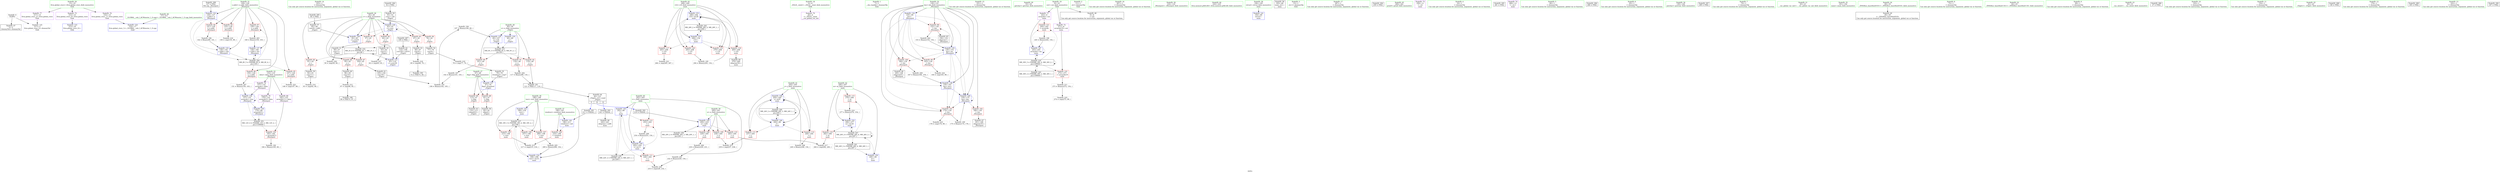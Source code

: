 digraph "SVFG" {
	label="SVFG";

	Node0x56057ab1d1d0 [shape=record,color=grey,label="{NodeID: 0\nNullPtr}"];
	Node0x56057ab1d1d0 -> Node0x56057ab39cc0[style=solid];
	Node0x56057ab1d1d0 -> Node0x56057ab3fdc0[style=solid];
	Node0x56057ab3a6a0 [shape=record,color=red,label="{NodeID: 97\n159\<--128\n\<--x.addr\n_Z6outputi\n}"];
	Node0x56057ab3a6a0 -> Node0x56057ab464d0[style=solid];
	Node0x56057ab38400 [shape=record,color=green,label="{NodeID: 14\n223\<--1\n\<--dummyObj\nCan only get source location for instruction, argument, global var or function.}"];
	Node0x56057ab3dda0 [shape=record,color=grey,label="{NodeID: 194\n107 = Binary(106, 60, )\n}"];
	Node0x56057ab3dda0 -> Node0x56057ab40200[style=solid];
	Node0x56057ab3a1e0 [shape=record,color=red,label="{NodeID: 111\n228\<--202\n\<--i\nmain\n}"];
	Node0x56057ab3a1e0 -> Node0x56057ab47e50[style=solid];
	Node0x56057ab38d20 [shape=record,color=green,label="{NodeID: 28\n49\<--50\nx\<--x_field_insensitive\n_Z3getv\n}"];
	Node0x56057ab38d20 -> Node0x56057ab3d0f0[style=solid];
	Node0x56057ab38d20 -> Node0x56057ab3d1c0[style=solid];
	Node0x56057ab38d20 -> Node0x56057ab3d290[style=solid];
	Node0x56057ab38d20 -> Node0x56057ab40130[style=solid];
	Node0x56057ab38d20 -> Node0x56057ab40200[style=solid];
	Node0x56057ab65dc0 [shape=record,color=black,label="{NodeID: 291\n211 = PHI(44, )\n}"];
	Node0x56057ab65dc0 -> Node0x56057ab40bc0[style=solid];
	Node0x56057ab46c50 [shape=record,color=grey,label="{NodeID: 208\n249 = Binary(248, 154, )\n}"];
	Node0x56057ab46c50 -> Node0x56057ab410a0[style=solid];
	Node0x56057ab3fdc0 [shape=record,color=blue, style = dotted,label="{NodeID: 125\n317\<--3\nllvm.global_ctors_2\<--dummyVal\nGlob }"];
	Node0x56057ab39880 [shape=record,color=green,label="{NodeID: 42\n206\<--207\nm\<--m_field_insensitive\nmain\n}"];
	Node0x56057ab39880 -> Node0x56057ab3f5f0[style=solid];
	Node0x56057ab39880 -> Node0x56057ab3f680[style=solid];
	Node0x56057ab39880 -> Node0x56057ab41240[style=solid];
	Node0x56057ab39880 -> Node0x56057ab413e0[style=solid];
	Node0x56057ab48150 [shape=record,color=grey,label="{NodeID: 222\n148 = cmp(147, 89, )\n}"];
	Node0x56057ab40950 [shape=record,color=blue,label="{NodeID: 139\n170\<--89\narrayidx5\<--\n_Z6outputi\n}"];
	Node0x56057ab40950 -> Node0x56057ab57010[style=dashed];
	Node0x56057ab3b4c0 [shape=record,color=black,label="{NodeID: 56\n82\<--81\ntobool\<--\n_Z3getv\n}"];
	Node0x56057ab414b0 [shape=record,color=blue,label="{NodeID: 153\n208\<--294\ni14\<--inc28\nmain\n}"];
	Node0x56057ab414b0 -> Node0x56057ab3f710[style=dashed];
	Node0x56057ab414b0 -> Node0x56057ab3f7e0[style=dashed];
	Node0x56057ab414b0 -> Node0x56057ab3f8b0[style=dashed];
	Node0x56057ab414b0 -> Node0x56057ab3f980[style=dashed];
	Node0x56057ab414b0 -> Node0x56057ab414b0[style=dashed];
	Node0x56057ab414b0 -> Node0x56057ab53f10[style=dashed];
	Node0x56057ab3c020 [shape=record,color=purple,label="{NodeID: 70\n26\<--4\n\<--_ZStL8__ioinit\n__cxx_global_var_init\n}"];
	Node0x56057ab3cc10 [shape=record,color=red,label="{NodeID: 84\n76\<--45\n\<--c\n_Z3getv\n}"];
	Node0x56057ab3cc10 -> Node0x56057ab3b320[style=solid];
	Node0x56057ab1dd10 [shape=record,color=green,label="{NodeID: 1\n7\<--1\n__dso_handle\<--dummyObj\nGlob }"];
	Node0x56057ab3a770 [shape=record,color=red,label="{NodeID: 98\n152\<--130\n\<--len\n_Z6outputi\n}"];
	Node0x56057ab3a770 -> Node0x56057ab3bc10[style=solid];
	Node0x56057ab3a770 -> Node0x56057ab46350[style=solid];
	Node0x56057ab38490 [shape=record,color=green,label="{NodeID: 15\n231\<--1\n\<--dummyObj\nCan only get source location for instruction, argument, global var or function.}"];
	Node0x56057ab3df20 [shape=record,color=grey,label="{NodeID: 195\n294 = Binary(293, 154, )\n}"];
	Node0x56057ab3df20 -> Node0x56057ab414b0[style=solid];
	Node0x56057ab3a2b0 [shape=record,color=red,label="{NodeID: 112\n253\<--202\n\<--i\nmain\n}"];
	Node0x56057ab3a2b0 -> Node0x56057ab46950[style=solid];
	Node0x56057ab38df0 [shape=record,color=green,label="{NodeID: 29\n53\<--54\ngetchar\<--getchar_field_insensitive\n}"];
	Node0x56057ab65fb0 [shape=record,color=black,label="{NodeID: 292\n219 = PHI(44, )\n}"];
	Node0x56057ab65fb0 -> Node0x56057ab40d60[style=solid];
	Node0x56057ab46dd0 [shape=record,color=grey,label="{NodeID: 209\n167 = Binary(166, 154, )\n}"];
	Node0x56057ab46dd0 -> Node0x56057ab40880[style=solid];
	Node0x56057ab3fec0 [shape=record,color=blue,label="{NodeID: 126\n45\<--55\nc\<--conv\n_Z3getv\n}"];
	Node0x56057ab3fec0 -> Node0x56057ab3c9a0[style=dashed];
	Node0x56057ab3fec0 -> Node0x56057ab3ca70[style=dashed];
	Node0x56057ab3fec0 -> Node0x56057ab3cb40[style=dashed];
	Node0x56057ab3fec0 -> Node0x56057ab3cc10[style=dashed];
	Node0x56057ab3fec0 -> Node0x56057ab3fec0[style=dashed];
	Node0x56057ab3fec0 -> Node0x56057ab40060[style=dashed];
	Node0x56057ab3fec0 -> Node0x56057ab50d10[style=dashed];
	Node0x56057ab39950 [shape=record,color=green,label="{NodeID: 43\n208\<--209\ni14\<--i14_field_insensitive\nmain\n}"];
	Node0x56057ab39950 -> Node0x56057ab3f710[style=solid];
	Node0x56057ab39950 -> Node0x56057ab3f7e0[style=solid];
	Node0x56057ab39950 -> Node0x56057ab3f8b0[style=solid];
	Node0x56057ab39950 -> Node0x56057ab3f980[style=solid];
	Node0x56057ab39950 -> Node0x56057ab41310[style=solid];
	Node0x56057ab39950 -> Node0x56057ab414b0[style=solid];
	Node0x56057ab482d0 [shape=record,color=grey,label="{NodeID: 223\n178 = cmp(174, 89, )\n}"];
	Node0x56057ab40a20 [shape=record,color=blue,label="{NodeID: 140\n130\<--175\nlen\<--dec\n_Z6outputi\n}"];
	Node0x56057ab40a20 -> Node0x56057ab3a9e0[style=dashed];
	Node0x56057ab40a20 -> Node0x56057ab3aab0[style=dashed];
	Node0x56057ab40a20 -> Node0x56057ab40a20[style=dashed];
	Node0x56057ab3b590 [shape=record,color=black,label="{NodeID: 57\n85\<--84\nconv9\<--call8\n_Z3getv\n}"];
	Node0x56057ab3b590 -> Node0x56057ab40060[style=solid];
	Node0x56057ab52610 [shape=record,color=black,label="{NodeID: 237\nMR_18V_3 = PHI(MR_18V_4, MR_18V_2, )\npts\{199 \}\n}"];
	Node0x56057ab52610 -> Node0x56057ab3ad20[style=dashed];
	Node0x56057ab52610 -> Node0x56057ab39dd0[style=dashed];
	Node0x56057ab52610 -> Node0x56057ab39ea0[style=dashed];
	Node0x56057ab52610 -> Node0x56057ab41580[style=dashed];
	Node0x56057ab41580 [shape=record,color=blue,label="{NodeID: 154\n198\<--299\ntest\<--inc31\nmain\n}"];
	Node0x56057ab41580 -> Node0x56057ab52610[style=dashed];
	Node0x56057ab3c0f0 [shape=record,color=purple,label="{NodeID: 71\n243\<--8\narrayidx\<--cnt\nmain\n}"];
	Node0x56057ab3c0f0 -> Node0x56057ab3fa50[style=solid];
	Node0x56057ab3c0f0 -> Node0x56057ab40fd0[style=solid];
	Node0x56057ab57010 [shape=record,color=black,label="{NodeID: 251\nMR_12V_4 = PHI(MR_12V_5, MR_12V_2, )\npts\{1330000 \}\n}"];
	Node0x56057ab57010 -> Node0x56057ab3ab80[style=dashed];
	Node0x56057ab3cce0 [shape=record,color=red,label="{NodeID: 85\n91\<--45\n\<--c\n_Z3getv\n}"];
	Node0x56057ab3cce0 -> Node0x56057ab3b730[style=solid];
	Node0x56057ab1d590 [shape=record,color=green,label="{NodeID: 2\n11\<--1\n.str\<--dummyObj\nGlob }"];
	Node0x56057ab3a840 [shape=record,color=red,label="{NodeID: 99\n163\<--130\n\<--len\n_Z6outputi\n}"];
	Node0x56057ab3a840 -> Node0x56057ab48450[style=solid];
	Node0x56057ab38520 [shape=record,color=green,label="{NodeID: 16\n267\<--1\n\<--dummyObj\nCan only get source location for instruction, argument, global var or function.}"];
	Node0x56057ab3e0a0 [shape=record,color=grey,label="{NodeID: 196\n142 = Binary(89, 141, )\n}"];
	Node0x56057ab3e0a0 -> Node0x56057ab40470[style=solid];
	Node0x56057ab3a380 [shape=record,color=red,label="{NodeID: 113\n237\<--204\n\<--j\nmain\n}"];
	Node0x56057ab3a380 -> Node0x56057ab476d0[style=solid];
	Node0x56057ab38ec0 [shape=record,color=green,label="{NodeID: 30\n124\<--125\n_Z6outputi\<--_Z6outputi_field_insensitive\n}"];
	Node0x56057ab660b0 [shape=record,color=black,label="{NodeID: 293\n241 = PHI(44, )\n}"];
	Node0x56057ab660b0 -> Node0x56057ab3be80[style=solid];
	Node0x56057ab46f50 [shape=record,color=grey,label="{NodeID: 210\n277 = Binary(276, 154, )\n}"];
	Node0x56057ab46f50 -> Node0x56057ab413e0[style=solid];
	Node0x56057ab3ff90 [shape=record,color=blue,label="{NodeID: 127\n47\<--79\nflag\<--frombool\n_Z3getv\n}"];
	Node0x56057ab3ff90 -> Node0x56057ab3cf50[style=dashed];
	Node0x56057ab3ff90 -> Node0x56057ab3d020[style=dashed];
	Node0x56057ab39a20 [shape=record,color=green,label="{NodeID: 44\n224\<--225\nllvm.memset.p0i8.i64\<--llvm.memset.p0i8.i64_field_insensitive\n}"];
	Node0x56057ab48450 [shape=record,color=grey,label="{NodeID: 224\n164 = cmp(163, 89, )\n}"];
	Node0x56057ab40af0 [shape=record,color=blue,label="{NodeID: 141\n194\<--89\nretval\<--\nmain\n}"];
	Node0x56057ab3b660 [shape=record,color=black,label="{NodeID: 58\n193\<--89\nmain_ret\<--\nmain\n}"];
	Node0x56057ab52b10 [shape=record,color=black,label="{NodeID: 238\nMR_20V_2 = PHI(MR_20V_3, MR_20V_1, )\npts\{201 \}\n}"];
	Node0x56057ab52b10 -> Node0x56057ab40d60[style=dashed];
	Node0x56057ab3c1c0 [shape=record,color=purple,label="{NodeID: 72\n271\<--8\narrayidx19\<--cnt\nmain\n}"];
	Node0x56057ab3c1c0 -> Node0x56057ab3fb20[style=solid];
	Node0x56057ab3cdb0 [shape=record,color=red,label="{NodeID: 86\n95\<--45\n\<--c\n_Z3getv\n}"];
	Node0x56057ab3cdb0 -> Node0x56057ab3b800[style=solid];
	Node0x56057ab31010 [shape=record,color=green,label="{NodeID: 3\n13\<--1\n.str.1\<--dummyObj\nGlob }"];
	Node0x56057ab3a910 [shape=record,color=red,label="{NodeID: 100\n166\<--130\n\<--len\n_Z6outputi\n}"];
	Node0x56057ab3a910 -> Node0x56057ab3bce0[style=solid];
	Node0x56057ab3a910 -> Node0x56057ab46dd0[style=solid];
	Node0x56057ab385b0 [shape=record,color=green,label="{NodeID: 17\n287\<--1\n\<--dummyObj\nCan only get source location for instruction, argument, global var or function.}"];
	Node0x56057ab3e220 [shape=record,color=grey,label="{NodeID: 197\n102 = Binary(101, 103, )\n}"];
	Node0x56057ab3e220 -> Node0x56057ab3dc20[style=solid];
	Node0x56057ab3a450 [shape=record,color=red,label="{NodeID: 114\n248\<--204\n\<--j\nmain\n}"];
	Node0x56057ab3a450 -> Node0x56057ab46c50[style=solid];
	Node0x56057ab38f90 [shape=record,color=green,label="{NodeID: 31\n128\<--129\nx.addr\<--x.addr_field_insensitive\n_Z6outputi\n}"];
	Node0x56057ab38f90 -> Node0x56057ab3d360[style=solid];
	Node0x56057ab38f90 -> Node0x56057ab3d430[style=solid];
	Node0x56057ab38f90 -> Node0x56057ab3d500[style=solid];
	Node0x56057ab38f90 -> Node0x56057ab3a5d0[style=solid];
	Node0x56057ab38f90 -> Node0x56057ab3a6a0[style=solid];
	Node0x56057ab38f90 -> Node0x56057ab403a0[style=solid];
	Node0x56057ab38f90 -> Node0x56057ab40470[style=solid];
	Node0x56057ab38f90 -> Node0x56057ab407b0[style=solid];
	Node0x56057ab661b0 [shape=record,color=black,label="{NodeID: 294\n259 = PHI()\n}"];
	Node0x56057ab470d0 [shape=record,color=grey,label="{NodeID: 211\n273 = Binary(272, 154, )\n}"];
	Node0x56057ab470d0 -> Node0x56057ab485d0[style=solid];
	Node0x56057ab40060 [shape=record,color=blue,label="{NodeID: 128\n45\<--85\nc\<--conv9\n_Z3getv\n}"];
	Node0x56057ab40060 -> Node0x56057ab50d10[style=dashed];
	Node0x56057ab39af0 [shape=record,color=green,label="{NodeID: 45\n260\<--261\nprintf\<--printf_field_insensitive\n}"];
	Node0x56057ab485d0 [shape=record,color=grey,label="{NodeID: 225\n274 = cmp(273, 89, )\n}"];
	Node0x56057ab40bc0 [shape=record,color=blue,label="{NodeID: 142\n196\<--211\ntotaltest\<--call\nmain\n}"];
	Node0x56057ab40bc0 -> Node0x56057ab3ac50[style=dashed];
	Node0x56057ab3b730 [shape=record,color=black,label="{NodeID: 59\n92\<--91\nconv11\<--\n_Z3getv\n}"];
	Node0x56057ab3b730 -> Node0x56057ab47550[style=solid];
	Node0x56057ab53010 [shape=record,color=black,label="{NodeID: 239\nMR_22V_2 = PHI(MR_22V_4, MR_22V_1, )\npts\{203 \}\n}"];
	Node0x56057ab53010 -> Node0x56057ab40e30[style=dashed];
	Node0x56057ab3c290 [shape=record,color=purple,label="{NodeID: 73\n258\<--11\n\<--.str\nmain\n}"];
	Node0x56057ab3ce80 [shape=record,color=red,label="{NodeID: 87\n104\<--45\n\<--c\n_Z3getv\n}"];
	Node0x56057ab3ce80 -> Node0x56057ab3b8d0[style=solid];
	Node0x56057ab31e50 [shape=record,color=green,label="{NodeID: 4\n16\<--1\n\<--dummyObj\nCan only get source location for instruction, argument, global var or function.}"];
	Node0x56057ab3a9e0 [shape=record,color=red,label="{NodeID: 101\n174\<--130\n\<--len\n_Z6outputi\n}"];
	Node0x56057ab3a9e0 -> Node0x56057ab3e520[style=solid];
	Node0x56057ab3a9e0 -> Node0x56057ab482d0[style=solid];
	Node0x56057ab38640 [shape=record,color=green,label="{NodeID: 18\n4\<--6\n_ZStL8__ioinit\<--_ZStL8__ioinit_field_insensitive\nGlob }"];
	Node0x56057ab38640 -> Node0x56057ab3c020[style=solid];
	Node0x56057ab3e3a0 [shape=record,color=grey,label="{NodeID: 198\n245 = Binary(244, 154, )\n}"];
	Node0x56057ab3e3a0 -> Node0x56057ab40fd0[style=solid];
	Node0x56057ab3f5f0 [shape=record,color=red,label="{NodeID: 115\n276\<--206\n\<--m\nmain\n}"];
	Node0x56057ab3f5f0 -> Node0x56057ab46f50[style=solid];
	Node0x56057ab39060 [shape=record,color=green,label="{NodeID: 32\n130\<--131\nlen\<--len_field_insensitive\n_Z6outputi\n}"];
	Node0x56057ab39060 -> Node0x56057ab3a770[style=solid];
	Node0x56057ab39060 -> Node0x56057ab3a840[style=solid];
	Node0x56057ab39060 -> Node0x56057ab3a910[style=solid];
	Node0x56057ab39060 -> Node0x56057ab3a9e0[style=solid];
	Node0x56057ab39060 -> Node0x56057ab3aab0[style=solid];
	Node0x56057ab39060 -> Node0x56057ab40540[style=solid];
	Node0x56057ab39060 -> Node0x56057ab40610[style=solid];
	Node0x56057ab39060 -> Node0x56057ab40880[style=solid];
	Node0x56057ab39060 -> Node0x56057ab40a20[style=solid];
	Node0x56057ab66280 [shape=record,color=black,label="{NodeID: 295\n281 = PHI()\n}"];
	Node0x56057ab47250 [shape=record,color=grey,label="{NodeID: 212\n97 = cmp(96, 65, )\n}"];
	Node0x56057ab47250 -> Node0x56057ab43370[style=solid];
	Node0x56057ab40130 [shape=record,color=blue,label="{NodeID: 129\n49\<--89\nx\<--\n_Z3getv\n}"];
	Node0x56057ab40130 -> Node0x56057ab50810[style=dashed];
	Node0x56057ab39bc0 [shape=record,color=green,label="{NodeID: 46\n17\<--311\n_GLOBAL__sub_I_ACMonster_1_0.cpp\<--_GLOBAL__sub_I_ACMonster_1_0.cpp_field_insensitive\n}"];
	Node0x56057ab39bc0 -> Node0x56057ab3fcc0[style=solid];
	Node0x56057ab48750 [shape=record,color=grey,label="{NodeID: 226\n59 = cmp(58, 60, )\n}"];
	Node0x56057ab40c90 [shape=record,color=blue,label="{NodeID: 143\n198\<--154\ntest\<--\nmain\n}"];
	Node0x56057ab40c90 -> Node0x56057ab52610[style=dashed];
	Node0x56057ab3b800 [shape=record,color=black,label="{NodeID: 60\n96\<--95\nconv14\<--\n_Z3getv\n}"];
	Node0x56057ab3b800 -> Node0x56057ab47250[style=solid];
	Node0x56057ab53510 [shape=record,color=black,label="{NodeID: 240\nMR_24V_2 = PHI(MR_24V_3, MR_24V_1, )\npts\{205 \}\n}"];
	Node0x56057ab53510 -> Node0x56057ab40f00[style=dashed];
	Node0x56057ab53510 -> Node0x56057ab53510[style=dashed];
	Node0x56057ab3c360 [shape=record,color=purple,label="{NodeID: 74\n280\<--13\n\<--.str.1\nmain\n}"];
	Node0x56057ab3cf50 [shape=record,color=red,label="{NodeID: 88\n81\<--47\n\<--flag\n_Z3getv\n}"];
	Node0x56057ab3cf50 -> Node0x56057ab3b4c0[style=solid];
	Node0x56057ab31ee0 [shape=record,color=green,label="{NodeID: 5\n60\<--1\n\<--dummyObj\nCan only get source location for instruction, argument, global var or function.}"];
	Node0x56057ab3aab0 [shape=record,color=red,label="{NodeID: 102\n180\<--130\n\<--len\n_Z6outputi\n}"];
	Node0x56057ab3aab0 -> Node0x56057ab3bdb0[style=solid];
	Node0x56057ab386d0 [shape=record,color=green,label="{NodeID: 19\n8\<--10\ncnt\<--cnt_field_insensitive\nGlob }"];
	Node0x56057ab386d0 -> Node0x56057ab3ade0[style=solid];
	Node0x56057ab386d0 -> Node0x56057ab3c0f0[style=solid];
	Node0x56057ab386d0 -> Node0x56057ab3c1c0[style=solid];
	Node0x56057ab3e520 [shape=record,color=grey,label="{NodeID: 199\n175 = Binary(174, 176, )\n}"];
	Node0x56057ab3e520 -> Node0x56057ab40a20[style=solid];
	Node0x56057ab3f680 [shape=record,color=red,label="{NodeID: 116\n282\<--206\n\<--m\nmain\n}"];
	Node0x56057ab3f680 -> Node0x56057ab479d0[style=solid];
	Node0x56057ab39130 [shape=record,color=green,label="{NodeID: 33\n132\<--133\ndata\<--data_field_insensitive\n_Z6outputi\n}"];
	Node0x56057ab39130 -> Node0x56057ab3c730[style=solid];
	Node0x56057ab39130 -> Node0x56057ab3c800[style=solid];
	Node0x56057ab39130 -> Node0x56057ab3c8d0[style=solid];
	Node0x56057ab66350 [shape=record,color=black,label="{NodeID: 296\n286 = PHI()\n}"];
	Node0x56057ab473d0 [shape=record,color=grey,label="{NodeID: 213\n217 = cmp(215, 216, )\n}"];
	Node0x56057ab40200 [shape=record,color=blue,label="{NodeID: 130\n49\<--107\nx\<--sub\n_Z3getv\n}"];
	Node0x56057ab40200 -> Node0x56057ab50810[style=dashed];
	Node0x56057ab39cc0 [shape=record,color=black,label="{NodeID: 47\n2\<--3\ndummyVal\<--dummyVal\n}"];
	Node0x56057ab488d0 [shape=record,color=grey,label="{NodeID: 227\n64 = cmp(63, 65, )\n}"];
	Node0x56057ab40d60 [shape=record,color=blue,label="{NodeID: 144\n200\<--219\nn\<--call1\nmain\n}"];
	Node0x56057ab40d60 -> Node0x56057ab39f70[style=dashed];
	Node0x56057ab40d60 -> Node0x56057ab3a040[style=dashed];
	Node0x56057ab40d60 -> Node0x56057ab3a110[style=dashed];
	Node0x56057ab40d60 -> Node0x56057ab52b10[style=dashed];
	Node0x56057ab3b8d0 [shape=record,color=black,label="{NodeID: 61\n105\<--104\nconv18\<--\n_Z3getv\n}"];
	Node0x56057ab3b8d0 -> Node0x56057ab3dc20[style=solid];
	Node0x56057ab53a10 [shape=record,color=black,label="{NodeID: 241\nMR_26V_2 = PHI(MR_26V_4, MR_26V_1, )\npts\{207 \}\n}"];
	Node0x56057ab53a10 -> Node0x56057ab41240[style=dashed];
	Node0x56057ab3c430 [shape=record,color=purple,label="{NodeID: 75\n315\<--15\nllvm.global_ctors_0\<--llvm.global_ctors\nGlob }"];
	Node0x56057ab3c430 -> Node0x56057ab3fbf0[style=solid];
	Node0x56057ab3d020 [shape=record,color=red,label="{NodeID: 89\n113\<--47\n\<--flag\n_Z3getv\n}"];
	Node0x56057ab3d020 -> Node0x56057ab3ba70[style=solid];
	Node0x56057ab31f70 [shape=record,color=green,label="{NodeID: 6\n65\<--1\n\<--dummyObj\nCan only get source location for instruction, argument, global var or function.}"];
	Node0x56057ab3ab80 [shape=record,color=red,label="{NodeID: 103\n183\<--182\n\<--arrayidx11\n_Z6outputi\n}"];
	Node0x56057ab3ab80 -> Node0x56057ab3daa0[style=solid];
	Node0x56057ab38760 [shape=record,color=green,label="{NodeID: 20\n15\<--19\nllvm.global_ctors\<--llvm.global_ctors_field_insensitive\nGlob }"];
	Node0x56057ab38760 -> Node0x56057ab3c430[style=solid];
	Node0x56057ab38760 -> Node0x56057ab3c530[style=solid];
	Node0x56057ab38760 -> Node0x56057ab3c630[style=solid];
	Node0x56057ab46050 [shape=record,color=grey,label="{NodeID: 200\n230 = Binary(229, 231, )\n}"];
	Node0x56057ab46050 -> Node0x56057ab461d0[style=solid];
	Node0x56057ab3f710 [shape=record,color=red,label="{NodeID: 117\n265\<--208\n\<--i14\nmain\n}"];
	Node0x56057ab3f710 -> Node0x56057ab47fd0[style=solid];
	Node0x56057ab39200 [shape=record,color=green,label="{NodeID: 34\n139\<--140\nputchar\<--putchar_field_insensitive\n}"];
	Node0x56057ab66420 [shape=record,color=black,label="{NodeID: 297\n289 = PHI()\n}"];
	Node0x56057ab47550 [shape=record,color=grey,label="{NodeID: 214\n93 = cmp(92, 60, )\n}"];
	Node0x56057ab402d0 [shape=record,color=blue,label="{NodeID: 131\n45\<--110\nc\<--conv20\n_Z3getv\n}"];
	Node0x56057ab402d0 -> Node0x56057ab50d10[style=dashed];
	Node0x56057ab3ade0 [shape=record,color=black,label="{NodeID: 48\n9\<--8\n\<--cnt\nCan only get source location for instruction, argument, global var or function.}"];
	Node0x56057ab40e30 [shape=record,color=blue,label="{NodeID: 145\n202\<--89\ni\<--\nmain\n}"];
	Node0x56057ab40e30 -> Node0x56057ab3a1e0[style=dashed];
	Node0x56057ab40e30 -> Node0x56057ab3a2b0[style=dashed];
	Node0x56057ab40e30 -> Node0x56057ab41170[style=dashed];
	Node0x56057ab40e30 -> Node0x56057ab53010[style=dashed];
	Node0x56057ab3b9a0 [shape=record,color=black,label="{NodeID: 62\n110\<--109\nconv20\<--call19\n_Z3getv\n}"];
	Node0x56057ab3b9a0 -> Node0x56057ab402d0[style=solid];
	Node0x56057ab53f10 [shape=record,color=black,label="{NodeID: 242\nMR_28V_2 = PHI(MR_28V_4, MR_28V_1, )\npts\{209 \}\n}"];
	Node0x56057ab53f10 -> Node0x56057ab41310[style=dashed];
	Node0x56057ab3c530 [shape=record,color=purple,label="{NodeID: 76\n316\<--15\nllvm.global_ctors_1\<--llvm.global_ctors\nGlob }"];
	Node0x56057ab3c530 -> Node0x56057ab3fcc0[style=solid];
	Node0x56057ab3d0f0 [shape=record,color=red,label="{NodeID: 90\n101\<--49\n\<--x\n_Z3getv\n}"];
	Node0x56057ab3d0f0 -> Node0x56057ab3e220[style=solid];
	Node0x56057ab32000 [shape=record,color=green,label="{NodeID: 7\n70\<--1\n\<--dummyObj\nCan only get source location for instruction, argument, global var or function.}"];
	Node0x56057ab3ac50 [shape=record,color=red,label="{NodeID: 104\n216\<--196\n\<--totaltest\nmain\n}"];
	Node0x56057ab3ac50 -> Node0x56057ab473d0[style=solid];
	Node0x56057ab387f0 [shape=record,color=green,label="{NodeID: 21\n20\<--21\n__cxx_global_var_init\<--__cxx_global_var_init_field_insensitive\n}"];
	Node0x56057ab65000 [shape=record,color=black,label="{NodeID: 284\n52 = PHI()\n}"];
	Node0x56057ab65000 -> Node0x56057ab3afe0[style=solid];
	Node0x56057ab461d0 [shape=record,color=grey,label="{NodeID: 201\n232 = Binary(230, 154, )\n}"];
	Node0x56057ab461d0 -> Node0x56057ab47e50[style=solid];
	Node0x56057ab3f7e0 [shape=record,color=red,label="{NodeID: 118\n269\<--208\n\<--i14\nmain\n}"];
	Node0x56057ab3f7e0 -> Node0x56057ab3bf50[style=solid];
	Node0x56057ab392d0 [shape=record,color=green,label="{NodeID: 35\n191\<--192\nmain\<--main_field_insensitive\n}"];
	Node0x56057ab664f0 [shape=record,color=black,label="{NodeID: 298\n127 = PHI()\n0th arg _Z6outputi }"];
	Node0x56057ab664f0 -> Node0x56057ab403a0[style=solid];
	Node0x56057ab476d0 [shape=record,color=grey,label="{NodeID: 215\n239 = cmp(237, 238, )\n}"];
	Node0x56057ab403a0 [shape=record,color=blue,label="{NodeID: 132\n128\<--127\nx.addr\<--x\n_Z6outputi\n}"];
	Node0x56057ab403a0 -> Node0x56057ab3d360[style=dashed];
	Node0x56057ab403a0 -> Node0x56057ab3d430[style=dashed];
	Node0x56057ab403a0 -> Node0x56057ab40470[style=dashed];
	Node0x56057ab403a0 -> Node0x56057ab54910[style=dashed];
	Node0x56057ab3aee0 [shape=record,color=black,label="{NodeID: 49\n28\<--29\n\<--_ZNSt8ios_base4InitD1Ev\nCan only get source location for instruction, argument, global var or function.}"];
	Node0x56057ab40f00 [shape=record,color=blue,label="{NodeID: 146\n204\<--89\nj\<--\nmain\n}"];
	Node0x56057ab40f00 -> Node0x56057ab3a380[style=dashed];
	Node0x56057ab40f00 -> Node0x56057ab3a450[style=dashed];
	Node0x56057ab40f00 -> Node0x56057ab40f00[style=dashed];
	Node0x56057ab40f00 -> Node0x56057ab410a0[style=dashed];
	Node0x56057ab40f00 -> Node0x56057ab53510[style=dashed];
	Node0x56057ab3ba70 [shape=record,color=black,label="{NodeID: 63\n114\<--113\ntobool22\<--\n_Z3getv\n}"];
	Node0x56057ab54410 [shape=record,color=black,label="{NodeID: 243\nMR_30V_2 = PHI(MR_30V_3, MR_30V_1, )\npts\{100000 \}\n}"];
	Node0x56057ab54410 -> Node0x56057ab51c10[style=dashed];
	Node0x56057ab3c630 [shape=record,color=purple,label="{NodeID: 77\n317\<--15\nllvm.global_ctors_2\<--llvm.global_ctors\nGlob }"];
	Node0x56057ab3c630 -> Node0x56057ab3fdc0[style=solid];
	Node0x56057ab3d1c0 [shape=record,color=red,label="{NodeID: 91\n116\<--49\n\<--x\n_Z3getv\n}"];
	Node0x56057ab3d1c0 -> Node0x56057ab46650[style=solid];
	Node0x56057ab380a0 [shape=record,color=green,label="{NodeID: 8\n73\<--1\n\<--dummyObj\nCan only get source location for instruction, argument, global var or function.}"];
	Node0x56057ab3ad20 [shape=record,color=red,label="{NodeID: 105\n215\<--198\n\<--test\nmain\n}"];
	Node0x56057ab3ad20 -> Node0x56057ab473d0[style=solid];
	Node0x56057ab38880 [shape=record,color=green,label="{NodeID: 22\n24\<--25\n_ZNSt8ios_base4InitC1Ev\<--_ZNSt8ios_base4InitC1Ev_field_insensitive\n}"];
	Node0x56057ab65820 [shape=record,color=black,label="{NodeID: 285\n84 = PHI()\n}"];
	Node0x56057ab65820 -> Node0x56057ab3b590[style=solid];
	Node0x56057ab46350 [shape=record,color=grey,label="{NodeID: 202\n153 = Binary(152, 154, )\n}"];
	Node0x56057ab46350 -> Node0x56057ab40610[style=solid];
	Node0x56057ab3f8b0 [shape=record,color=red,label="{NodeID: 119\n279\<--208\n\<--i14\nmain\n}"];
	Node0x56057ab393a0 [shape=record,color=green,label="{NodeID: 36\n194\<--195\nretval\<--retval_field_insensitive\nmain\n}"];
	Node0x56057ab393a0 -> Node0x56057ab40af0[style=solid];
	Node0x56057ab47850 [shape=record,color=grey,label="{NodeID: 216\n136 = cmp(135, 89, )\n}"];
	Node0x56057ab40470 [shape=record,color=blue,label="{NodeID: 133\n128\<--142\nx.addr\<--sub\n_Z6outputi\n}"];
	Node0x56057ab40470 -> Node0x56057ab54910[style=dashed];
	Node0x56057ab3afe0 [shape=record,color=black,label="{NodeID: 50\n55\<--52\nconv\<--call\n_Z3getv\n}"];
	Node0x56057ab3afe0 -> Node0x56057ab3fec0[style=solid];
	Node0x56057ab40fd0 [shape=record,color=blue,label="{NodeID: 147\n243\<--245\narrayidx\<--inc\nmain\n}"];
	Node0x56057ab40fd0 -> Node0x56057ab3fa50[style=dashed];
	Node0x56057ab40fd0 -> Node0x56057ab40fd0[style=dashed];
	Node0x56057ab40fd0 -> Node0x56057ab51c10[style=dashed];
	Node0x56057ab3bb40 [shape=record,color=black,label="{NodeID: 64\n44\<--121\n_Z3getv_ret\<--cond\n_Z3getv\n|{<s0>9|<s1>10|<s2>12}}"];
	Node0x56057ab3bb40:s0 -> Node0x56057ab65dc0[style=solid,color=blue];
	Node0x56057ab3bb40:s1 -> Node0x56057ab65fb0[style=solid,color=blue];
	Node0x56057ab3bb40:s2 -> Node0x56057ab660b0[style=solid,color=blue];
	Node0x56057ab54910 [shape=record,color=black,label="{NodeID: 244\nMR_8V_5 = PHI(MR_8V_6, MR_8V_4, )\npts\{129 \}\n}"];
	Node0x56057ab54910 -> Node0x56057ab3d500[style=dashed];
	Node0x56057ab54910 -> Node0x56057ab3a5d0[style=dashed];
	Node0x56057ab54910 -> Node0x56057ab3a6a0[style=dashed];
	Node0x56057ab54910 -> Node0x56057ab407b0[style=dashed];
	Node0x56057ab3c730 [shape=record,color=purple,label="{NodeID: 78\n157\<--132\narrayidx\<--data\n_Z6outputi\n}"];
	Node0x56057ab3c730 -> Node0x56057ab406e0[style=solid];
	Node0x56057ab3d290 [shape=record,color=red,label="{NodeID: 92\n119\<--49\n\<--x\n_Z3getv\n}"];
	Node0x56057ab3d290 -> Node0x56057ab43eb0[style=solid];
	Node0x56057ab38130 [shape=record,color=green,label="{NodeID: 9\n89\<--1\n\<--dummyObj\nCan only get source location for instruction, argument, global var or function.}"];
	Node0x56057ab43370 [shape=record,color=black,label="{NodeID: 189\n99 = PHI(73, 97, )\n}"];
	Node0x56057ab39dd0 [shape=record,color=red,label="{NodeID: 106\n257\<--198\n\<--test\nmain\n}"];
	Node0x56057ab38910 [shape=record,color=green,label="{NodeID: 23\n30\<--31\n__cxa_atexit\<--__cxa_atexit_field_insensitive\n}"];
	Node0x56057ab65920 [shape=record,color=black,label="{NodeID: 286\n27 = PHI()\n}"];
	Node0x56057ab464d0 [shape=record,color=grey,label="{NodeID: 203\n160 = Binary(159, 103, )\n}"];
	Node0x56057ab464d0 -> Node0x56057ab407b0[style=solid];
	Node0x56057ab3f980 [shape=record,color=red,label="{NodeID: 120\n293\<--208\n\<--i14\nmain\n}"];
	Node0x56057ab3f980 -> Node0x56057ab3df20[style=solid];
	Node0x56057ab39470 [shape=record,color=green,label="{NodeID: 37\n196\<--197\ntotaltest\<--totaltest_field_insensitive\nmain\n}"];
	Node0x56057ab39470 -> Node0x56057ab3ac50[style=solid];
	Node0x56057ab39470 -> Node0x56057ab40bc0[style=solid];
	Node0x56057ab479d0 [shape=record,color=grey,label="{NodeID: 217\n284 = cmp(282, 283, )\n}"];
	Node0x56057ab40540 [shape=record,color=blue,label="{NodeID: 134\n130\<--89\nlen\<--\n_Z6outputi\n}"];
	Node0x56057ab40540 -> Node0x56057ab3a770[style=dashed];
	Node0x56057ab40540 -> Node0x56057ab3a840[style=dashed];
	Node0x56057ab40540 -> Node0x56057ab3a910[style=dashed];
	Node0x56057ab40540 -> Node0x56057ab3a9e0[style=dashed];
	Node0x56057ab40540 -> Node0x56057ab40610[style=dashed];
	Node0x56057ab40540 -> Node0x56057ab40880[style=dashed];
	Node0x56057ab40540 -> Node0x56057ab40a20[style=dashed];
	Node0x56057ab3b0b0 [shape=record,color=black,label="{NodeID: 51\n58\<--57\nconv1\<--\n_Z3getv\n}"];
	Node0x56057ab3b0b0 -> Node0x56057ab48750[style=solid];
	Node0x56057ab50810 [shape=record,color=black,label="{NodeID: 231\nMR_6V_3 = PHI(MR_6V_4, MR_6V_2, )\npts\{50 \}\n}"];
	Node0x56057ab50810 -> Node0x56057ab3d0f0[style=dashed];
	Node0x56057ab50810 -> Node0x56057ab3d1c0[style=dashed];
	Node0x56057ab50810 -> Node0x56057ab3d290[style=dashed];
	Node0x56057ab50810 -> Node0x56057ab40200[style=dashed];
	Node0x56057ab410a0 [shape=record,color=blue,label="{NodeID: 148\n204\<--249\nj\<--inc9\nmain\n}"];
	Node0x56057ab410a0 -> Node0x56057ab3a380[style=dashed];
	Node0x56057ab410a0 -> Node0x56057ab3a450[style=dashed];
	Node0x56057ab410a0 -> Node0x56057ab40f00[style=dashed];
	Node0x56057ab410a0 -> Node0x56057ab410a0[style=dashed];
	Node0x56057ab410a0 -> Node0x56057ab53510[style=dashed];
	Node0x56057ab3bc10 [shape=record,color=black,label="{NodeID: 65\n156\<--152\nidxprom\<--\n_Z6outputi\n}"];
	Node0x56057ab3c800 [shape=record,color=purple,label="{NodeID: 79\n170\<--132\narrayidx5\<--data\n_Z6outputi\n}"];
	Node0x56057ab3c800 -> Node0x56057ab40950[style=solid];
	Node0x56057ab3d360 [shape=record,color=red,label="{NodeID: 93\n135\<--128\n\<--x.addr\n_Z6outputi\n}"];
	Node0x56057ab3d360 -> Node0x56057ab47850[style=solid];
	Node0x56057ab381c0 [shape=record,color=green,label="{NodeID: 10\n103\<--1\n\<--dummyObj\nCan only get source location for instruction, argument, global var or function.}"];
	Node0x56057ab43910 [shape=record,color=black,label="{NodeID: 190\n72 = PHI(73, 69, )\n}"];
	Node0x56057ab39ea0 [shape=record,color=red,label="{NodeID: 107\n298\<--198\n\<--test\nmain\n}"];
	Node0x56057ab39ea0 -> Node0x56057ab467d0[style=solid];
	Node0x56057ab389e0 [shape=record,color=green,label="{NodeID: 24\n29\<--35\n_ZNSt8ios_base4InitD1Ev\<--_ZNSt8ios_base4InitD1Ev_field_insensitive\n}"];
	Node0x56057ab389e0 -> Node0x56057ab3aee0[style=solid];
	Node0x56057ab659f0 [shape=record,color=black,label="{NodeID: 287\n109 = PHI()\n}"];
	Node0x56057ab659f0 -> Node0x56057ab3b9a0[style=solid];
	Node0x56057ab46650 [shape=record,color=grey,label="{NodeID: 204\n117 = Binary(89, 116, )\n}"];
	Node0x56057ab46650 -> Node0x56057ab43eb0[style=solid];
	Node0x56057ab3fa50 [shape=record,color=red,label="{NodeID: 121\n244\<--243\n\<--arrayidx\nmain\n}"];
	Node0x56057ab3fa50 -> Node0x56057ab3e3a0[style=solid];
	Node0x56057ab39540 [shape=record,color=green,label="{NodeID: 38\n198\<--199\ntest\<--test_field_insensitive\nmain\n}"];
	Node0x56057ab39540 -> Node0x56057ab3ad20[style=solid];
	Node0x56057ab39540 -> Node0x56057ab39dd0[style=solid];
	Node0x56057ab39540 -> Node0x56057ab39ea0[style=solid];
	Node0x56057ab39540 -> Node0x56057ab40c90[style=solid];
	Node0x56057ab39540 -> Node0x56057ab41580[style=solid];
	Node0x56057ab47b50 [shape=record,color=grey,label="{NodeID: 218\n69 = cmp(68, 70, )\n}"];
	Node0x56057ab47b50 -> Node0x56057ab43910[style=solid];
	Node0x56057ab40610 [shape=record,color=blue,label="{NodeID: 135\n130\<--153\nlen\<--inc\n_Z6outputi\n}"];
	Node0x56057ab40610 -> Node0x56057ab3a770[style=dashed];
	Node0x56057ab40610 -> Node0x56057ab3a840[style=dashed];
	Node0x56057ab40610 -> Node0x56057ab3a910[style=dashed];
	Node0x56057ab40610 -> Node0x56057ab3a9e0[style=dashed];
	Node0x56057ab40610 -> Node0x56057ab40610[style=dashed];
	Node0x56057ab40610 -> Node0x56057ab40880[style=dashed];
	Node0x56057ab40610 -> Node0x56057ab40a20[style=dashed];
	Node0x56057ab3b180 [shape=record,color=black,label="{NodeID: 52\n63\<--62\nconv2\<--\n_Z3getv\n}"];
	Node0x56057ab3b180 -> Node0x56057ab488d0[style=solid];
	Node0x56057ab50d10 [shape=record,color=black,label="{NodeID: 232\nMR_2V_6 = PHI(MR_2V_7, MR_2V_5, )\npts\{46 \}\n}"];
	Node0x56057ab50d10 -> Node0x56057ab3cce0[style=dashed];
	Node0x56057ab50d10 -> Node0x56057ab3cdb0[style=dashed];
	Node0x56057ab50d10 -> Node0x56057ab3ce80[style=dashed];
	Node0x56057ab50d10 -> Node0x56057ab402d0[style=dashed];
	Node0x56057ab41170 [shape=record,color=blue,label="{NodeID: 149\n202\<--254\ni\<--inc11\nmain\n}"];
	Node0x56057ab41170 -> Node0x56057ab3a1e0[style=dashed];
	Node0x56057ab41170 -> Node0x56057ab3a2b0[style=dashed];
	Node0x56057ab41170 -> Node0x56057ab41170[style=dashed];
	Node0x56057ab41170 -> Node0x56057ab53010[style=dashed];
	Node0x56057ab3bce0 [shape=record,color=black,label="{NodeID: 66\n169\<--166\nidxprom4\<--\n_Z6outputi\n}"];
	Node0x56057ab3c8d0 [shape=record,color=purple,label="{NodeID: 80\n182\<--132\narrayidx11\<--data\n_Z6outputi\n}"];
	Node0x56057ab3c8d0 -> Node0x56057ab3ab80[style=solid];
	Node0x56057ab3d430 [shape=record,color=red,label="{NodeID: 94\n141\<--128\n\<--x.addr\n_Z6outputi\n}"];
	Node0x56057ab3d430 -> Node0x56057ab3e0a0[style=solid];
	Node0x56057ab38250 [shape=record,color=green,label="{NodeID: 11\n154\<--1\n\<--dummyObj\nCan only get source location for instruction, argument, global var or function.}"];
	Node0x56057ab43eb0 [shape=record,color=black,label="{NodeID: 191\n121 = PHI(117, 119, )\n}"];
	Node0x56057ab43eb0 -> Node0x56057ab3bb40[style=solid];
	Node0x56057ab39f70 [shape=record,color=red,label="{NodeID: 108\n229\<--200\n\<--n\nmain\n}"];
	Node0x56057ab39f70 -> Node0x56057ab46050[style=solid];
	Node0x56057ab38ab0 [shape=record,color=green,label="{NodeID: 25\n42\<--43\n_Z3getv\<--_Z3getv_field_insensitive\n}"];
	Node0x56057ab65b20 [shape=record,color=black,label="{NodeID: 288\n138 = PHI()\n}"];
	Node0x56057ab467d0 [shape=record,color=grey,label="{NodeID: 205\n299 = Binary(298, 154, )\n}"];
	Node0x56057ab467d0 -> Node0x56057ab41580[style=solid];
	Node0x56057ab3fb20 [shape=record,color=red,label="{NodeID: 122\n272\<--271\n\<--arrayidx19\nmain\n}"];
	Node0x56057ab3fb20 -> Node0x56057ab470d0[style=solid];
	Node0x56057ab39610 [shape=record,color=green,label="{NodeID: 39\n200\<--201\nn\<--n_field_insensitive\nmain\n}"];
	Node0x56057ab39610 -> Node0x56057ab39f70[style=solid];
	Node0x56057ab39610 -> Node0x56057ab3a040[style=solid];
	Node0x56057ab39610 -> Node0x56057ab3a110[style=solid];
	Node0x56057ab39610 -> Node0x56057ab40d60[style=solid];
	Node0x56057ab47cd0 [shape=record,color=grey,label="{NodeID: 219\n78 = cmp(77, 70, )\n}"];
	Node0x56057ab47cd0 -> Node0x56057ab3b3f0[style=solid];
	Node0x56057ab406e0 [shape=record,color=blue,label="{NodeID: 136\n157\<--151\narrayidx\<--rem\n_Z6outputi\n}"];
	Node0x56057ab406e0 -> Node0x56057ab406e0[style=dashed];
	Node0x56057ab406e0 -> Node0x56057ab40950[style=dashed];
	Node0x56057ab406e0 -> Node0x56057ab57010[style=dashed];
	Node0x56057ab3b250 [shape=record,color=black,label="{NodeID: 53\n68\<--67\nconv4\<--\n_Z3getv\n}"];
	Node0x56057ab3b250 -> Node0x56057ab47b50[style=solid];
	Node0x56057ab41240 [shape=record,color=blue,label="{NodeID: 150\n206\<--89\nm\<--\nmain\n}"];
	Node0x56057ab41240 -> Node0x56057ab56020[style=dashed];
	Node0x56057ab3bdb0 [shape=record,color=black,label="{NodeID: 67\n181\<--180\nidxprom10\<--\n_Z6outputi\n}"];
	Node0x56057ab56020 [shape=record,color=black,label="{NodeID: 247\nMR_26V_4 = PHI(MR_26V_6, MR_26V_3, )\npts\{207 \}\n}"];
	Node0x56057ab56020 -> Node0x56057ab3f5f0[style=dashed];
	Node0x56057ab56020 -> Node0x56057ab413e0[style=dashed];
	Node0x56057ab56020 -> Node0x56057ab53a10[style=dashed];
	Node0x56057ab56020 -> Node0x56057ab56020[style=dashed];
	Node0x56057ab3c9a0 [shape=record,color=red,label="{NodeID: 81\n57\<--45\n\<--c\n_Z3getv\n}"];
	Node0x56057ab3c9a0 -> Node0x56057ab3b0b0[style=solid];
	Node0x56057ab3d500 [shape=record,color=red,label="{NodeID: 95\n147\<--128\n\<--x.addr\n_Z6outputi\n}"];
	Node0x56057ab3d500 -> Node0x56057ab48150[style=solid];
	Node0x56057ab382e0 [shape=record,color=green,label="{NodeID: 12\n176\<--1\n\<--dummyObj\nCan only get source location for instruction, argument, global var or function.}"];
	Node0x56057ab3daa0 [shape=record,color=grey,label="{NodeID: 192\n184 = Binary(183, 60, )\n}"];
	Node0x56057ab3a040 [shape=record,color=red,label="{NodeID: 109\n238\<--200\n\<--n\nmain\n}"];
	Node0x56057ab3a040 -> Node0x56057ab476d0[style=solid];
	Node0x56057ab38b80 [shape=record,color=green,label="{NodeID: 26\n45\<--46\nc\<--c_field_insensitive\n_Z3getv\n}"];
	Node0x56057ab38b80 -> Node0x56057ab3c9a0[style=solid];
	Node0x56057ab38b80 -> Node0x56057ab3ca70[style=solid];
	Node0x56057ab38b80 -> Node0x56057ab3cb40[style=solid];
	Node0x56057ab38b80 -> Node0x56057ab3cc10[style=solid];
	Node0x56057ab38b80 -> Node0x56057ab3cce0[style=solid];
	Node0x56057ab38b80 -> Node0x56057ab3cdb0[style=solid];
	Node0x56057ab38b80 -> Node0x56057ab3ce80[style=solid];
	Node0x56057ab38b80 -> Node0x56057ab3fec0[style=solid];
	Node0x56057ab38b80 -> Node0x56057ab40060[style=solid];
	Node0x56057ab38b80 -> Node0x56057ab402d0[style=solid];
	Node0x56057ab65bf0 [shape=record,color=black,label="{NodeID: 289\n185 = PHI()\n}"];
	Node0x56057ab46950 [shape=record,color=grey,label="{NodeID: 206\n254 = Binary(253, 154, )\n}"];
	Node0x56057ab46950 -> Node0x56057ab41170[style=solid];
	Node0x56057ab3fbf0 [shape=record,color=blue,label="{NodeID: 123\n315\<--16\nllvm.global_ctors_0\<--\nGlob }"];
	Node0x56057ab396e0 [shape=record,color=green,label="{NodeID: 40\n202\<--203\ni\<--i_field_insensitive\nmain\n}"];
	Node0x56057ab396e0 -> Node0x56057ab3a1e0[style=solid];
	Node0x56057ab396e0 -> Node0x56057ab3a2b0[style=solid];
	Node0x56057ab396e0 -> Node0x56057ab40e30[style=solid];
	Node0x56057ab396e0 -> Node0x56057ab41170[style=solid];
	Node0x56057ab47e50 [shape=record,color=grey,label="{NodeID: 220\n233 = cmp(228, 232, )\n}"];
	Node0x56057ab407b0 [shape=record,color=blue,label="{NodeID: 137\n128\<--160\nx.addr\<--div\n_Z6outputi\n}"];
	Node0x56057ab407b0 -> Node0x56057ab54910[style=dashed];
	Node0x56057ab3b320 [shape=record,color=black,label="{NodeID: 54\n77\<--76\nconv6\<--\n_Z3getv\n}"];
	Node0x56057ab3b320 -> Node0x56057ab47cd0[style=solid];
	Node0x56057ab41310 [shape=record,color=blue,label="{NodeID: 151\n208\<--154\ni14\<--\nmain\n}"];
	Node0x56057ab41310 -> Node0x56057ab3f710[style=dashed];
	Node0x56057ab41310 -> Node0x56057ab3f7e0[style=dashed];
	Node0x56057ab41310 -> Node0x56057ab3f8b0[style=dashed];
	Node0x56057ab41310 -> Node0x56057ab3f980[style=dashed];
	Node0x56057ab41310 -> Node0x56057ab414b0[style=dashed];
	Node0x56057ab41310 -> Node0x56057ab53f10[style=dashed];
	Node0x56057ab3be80 [shape=record,color=black,label="{NodeID: 68\n242\<--241\nidxprom\<--call8\nmain\n}"];
	Node0x56057ab3ca70 [shape=record,color=red,label="{NodeID: 82\n62\<--45\n\<--c\n_Z3getv\n}"];
	Node0x56057ab3ca70 -> Node0x56057ab3b180[style=solid];
	Node0x56057ab3a5d0 [shape=record,color=red,label="{NodeID: 96\n150\<--128\n\<--x.addr\n_Z6outputi\n}"];
	Node0x56057ab3a5d0 -> Node0x56057ab46ad0[style=solid];
	Node0x56057ab38370 [shape=record,color=green,label="{NodeID: 13\n222\<--1\n\<--dummyObj\nCan only get source location for instruction, argument, global var or function.}"];
	Node0x56057ab3dc20 [shape=record,color=grey,label="{NodeID: 193\n106 = Binary(102, 105, )\n}"];
	Node0x56057ab3dc20 -> Node0x56057ab3dda0[style=solid];
	Node0x56057ab3a110 [shape=record,color=red,label="{NodeID: 110\n283\<--200\n\<--n\nmain\n}"];
	Node0x56057ab3a110 -> Node0x56057ab479d0[style=solid];
	Node0x56057ab38c50 [shape=record,color=green,label="{NodeID: 27\n47\<--48\nflag\<--flag_field_insensitive\n_Z3getv\n}"];
	Node0x56057ab38c50 -> Node0x56057ab3cf50[style=solid];
	Node0x56057ab38c50 -> Node0x56057ab3d020[style=solid];
	Node0x56057ab38c50 -> Node0x56057ab3ff90[style=solid];
	Node0x56057ab65cc0 [shape=record,color=black,label="{NodeID: 290\n187 = PHI()\n}"];
	Node0x56057ab46ad0 [shape=record,color=grey,label="{NodeID: 207\n151 = Binary(150, 103, )\n}"];
	Node0x56057ab46ad0 -> Node0x56057ab406e0[style=solid];
	Node0x56057ab3fcc0 [shape=record,color=blue,label="{NodeID: 124\n316\<--17\nllvm.global_ctors_1\<--_GLOBAL__sub_I_ACMonster_1_0.cpp\nGlob }"];
	Node0x56057ab397b0 [shape=record,color=green,label="{NodeID: 41\n204\<--205\nj\<--j_field_insensitive\nmain\n}"];
	Node0x56057ab397b0 -> Node0x56057ab3a380[style=solid];
	Node0x56057ab397b0 -> Node0x56057ab3a450[style=solid];
	Node0x56057ab397b0 -> Node0x56057ab40f00[style=solid];
	Node0x56057ab397b0 -> Node0x56057ab410a0[style=solid];
	Node0x56057ab47fd0 [shape=record,color=grey,label="{NodeID: 221\n266 = cmp(265, 267, )\n}"];
	Node0x56057ab40880 [shape=record,color=blue,label="{NodeID: 138\n130\<--167\nlen\<--inc3\n_Z6outputi\n}"];
	Node0x56057ab40880 -> Node0x56057ab3a9e0[style=dashed];
	Node0x56057ab40880 -> Node0x56057ab40a20[style=dashed];
	Node0x56057ab3b3f0 [shape=record,color=black,label="{NodeID: 55\n79\<--78\nfrombool\<--cmp7\n_Z3getv\n}"];
	Node0x56057ab3b3f0 -> Node0x56057ab3ff90[style=solid];
	Node0x56057ab51c10 [shape=record,color=black,label="{NodeID: 235\nMR_30V_3 = PHI(MR_30V_4, MR_30V_2, )\npts\{100000 \}\n}"];
	Node0x56057ab51c10 -> Node0x56057ab3fa50[style=dashed];
	Node0x56057ab51c10 -> Node0x56057ab3fb20[style=dashed];
	Node0x56057ab51c10 -> Node0x56057ab40fd0[style=dashed];
	Node0x56057ab51c10 -> Node0x56057ab51c10[style=dashed];
	Node0x56057ab51c10 -> Node0x56057ab54410[style=dashed];
	Node0x56057ab413e0 [shape=record,color=blue,label="{NodeID: 152\n206\<--277\nm\<--inc20\nmain\n}"];
	Node0x56057ab413e0 -> Node0x56057ab3f680[style=dashed];
	Node0x56057ab413e0 -> Node0x56057ab56020[style=dashed];
	Node0x56057ab3bf50 [shape=record,color=black,label="{NodeID: 69\n270\<--269\nidxprom18\<--\nmain\n}"];
	Node0x56057ab3cb40 [shape=record,color=red,label="{NodeID: 83\n67\<--45\n\<--c\n_Z3getv\n}"];
	Node0x56057ab3cb40 -> Node0x56057ab3b250[style=solid];
}
